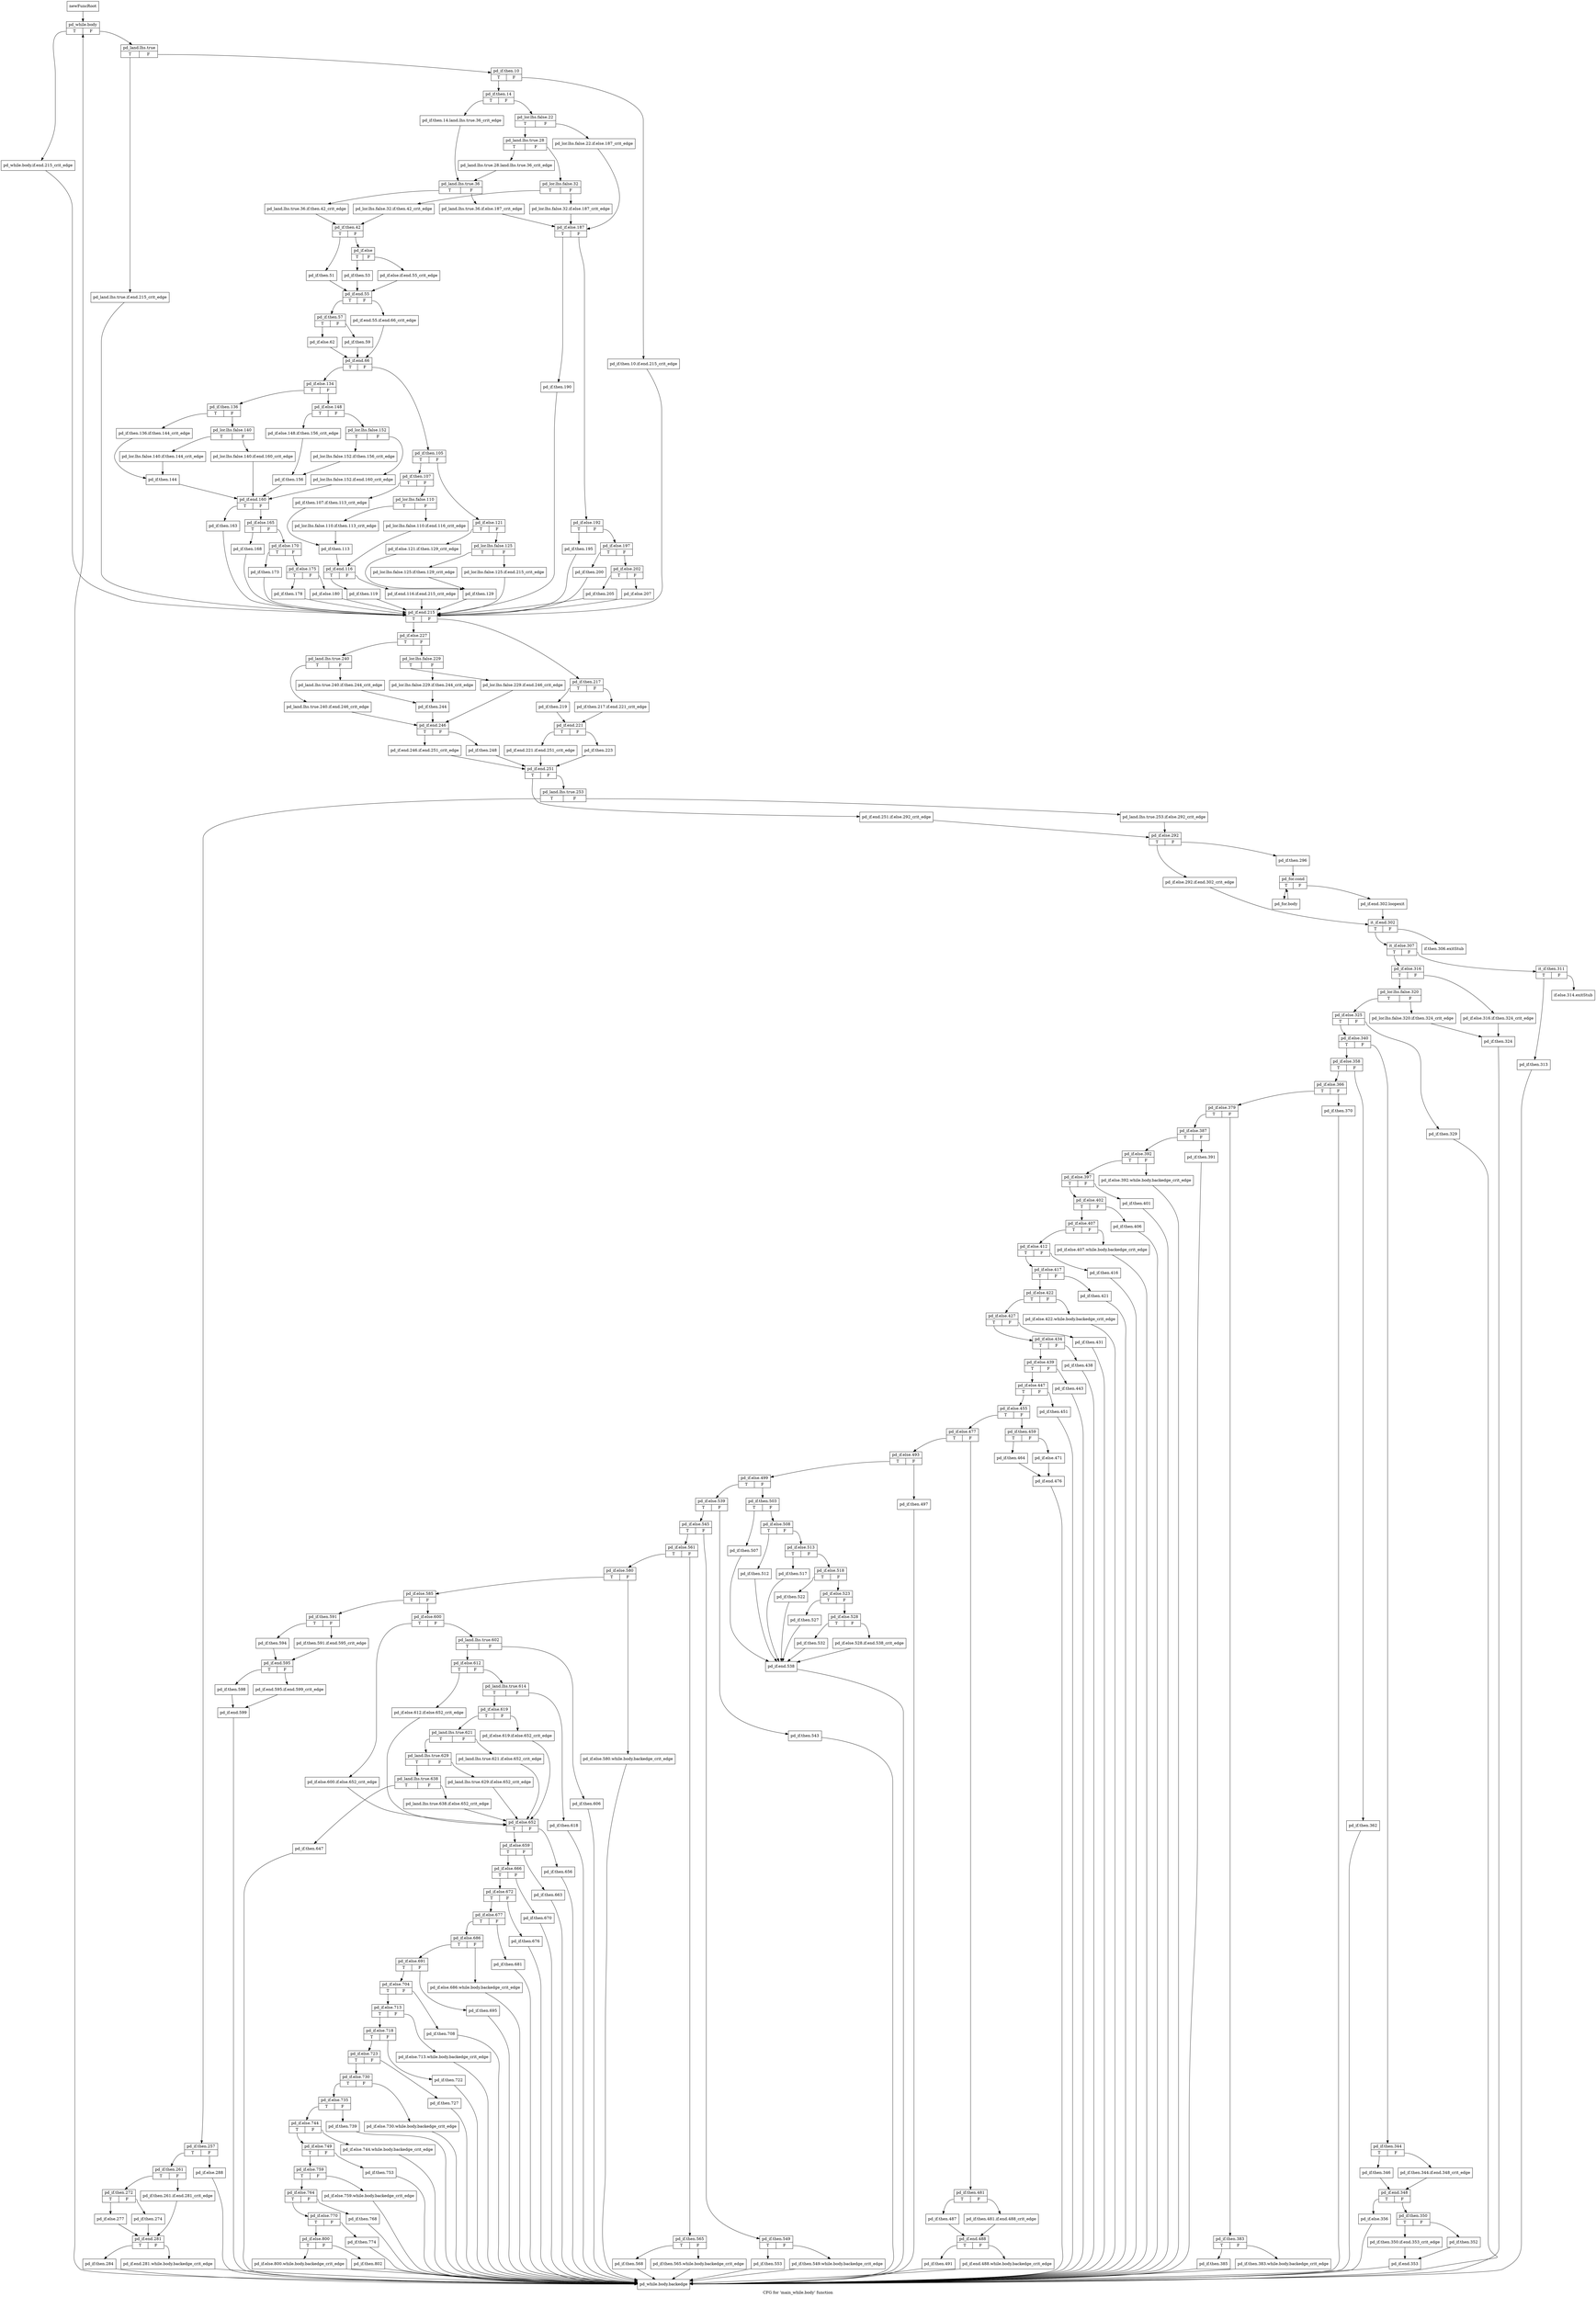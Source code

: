 digraph "CFG for 'main_while.body' function" {
	label="CFG for 'main_while.body' function";

	Node0x11a35a0 [shape=record,label="{newFuncRoot}"];
	Node0x11a35a0 -> Node0x11a3690;
	Node0x11a35f0 [shape=record,label="{if.then.306.exitStub}"];
	Node0x11a3640 [shape=record,label="{if.else.314.exitStub}"];
	Node0x11a3690 [shape=record,label="{pd_while.body|{<s0>T|<s1>F}}"];
	Node0x11a3690:s0 -> Node0x11a4e00;
	Node0x11a3690:s1 -> Node0x11a36e0;
	Node0x11a36e0 [shape=record,label="{pd_land.lhs.true|{<s0>T|<s1>F}}"];
	Node0x11a36e0:s0 -> Node0x11a4db0;
	Node0x11a36e0:s1 -> Node0x11a3730;
	Node0x11a3730 [shape=record,label="{pd_if.then.10|{<s0>T|<s1>F}}"];
	Node0x11a3730:s0 -> Node0x11a37d0;
	Node0x11a3730:s1 -> Node0x11a3780;
	Node0x11a3780 [shape=record,label="{pd_if.then.10.if.end.215_crit_edge}"];
	Node0x11a3780 -> Node0x11a4e50;
	Node0x11a37d0 [shape=record,label="{pd_if.then.14|{<s0>T|<s1>F}}"];
	Node0x11a37d0:s0 -> Node0x11a3a50;
	Node0x11a37d0:s1 -> Node0x11a3820;
	Node0x11a3820 [shape=record,label="{pd_lor.lhs.false.22|{<s0>T|<s1>F}}"];
	Node0x11a3820:s0 -> Node0x11a38c0;
	Node0x11a3820:s1 -> Node0x11a3870;
	Node0x11a3870 [shape=record,label="{pd_lor.lhs.false.22.if.else.187_crit_edge}"];
	Node0x11a3870 -> Node0x11a3b40;
	Node0x11a38c0 [shape=record,label="{pd_land.lhs.true.28|{<s0>T|<s1>F}}"];
	Node0x11a38c0:s0 -> Node0x11a3a00;
	Node0x11a38c0:s1 -> Node0x11a3910;
	Node0x11a3910 [shape=record,label="{pd_lor.lhs.false.32|{<s0>T|<s1>F}}"];
	Node0x11a3910:s0 -> Node0x11a39b0;
	Node0x11a3910:s1 -> Node0x11a3960;
	Node0x11a3960 [shape=record,label="{pd_lor.lhs.false.32.if.else.187_crit_edge}"];
	Node0x11a3960 -> Node0x11a3b40;
	Node0x11a39b0 [shape=record,label="{pd_lor.lhs.false.32.if.then.42_crit_edge}"];
	Node0x11a39b0 -> Node0x11a3e60;
	Node0x11a3a00 [shape=record,label="{pd_land.lhs.true.28.land.lhs.true.36_crit_edge}"];
	Node0x11a3a00 -> Node0x11a3aa0;
	Node0x11a3a50 [shape=record,label="{pd_if.then.14.land.lhs.true.36_crit_edge}"];
	Node0x11a3a50 -> Node0x11a3aa0;
	Node0x11a3aa0 [shape=record,label="{pd_land.lhs.true.36|{<s0>T|<s1>F}}"];
	Node0x11a3aa0:s0 -> Node0x11a3e10;
	Node0x11a3aa0:s1 -> Node0x11a3af0;
	Node0x11a3af0 [shape=record,label="{pd_land.lhs.true.36.if.else.187_crit_edge}"];
	Node0x11a3af0 -> Node0x11a3b40;
	Node0x11a3b40 [shape=record,label="{pd_if.else.187|{<s0>T|<s1>F}}"];
	Node0x11a3b40:s0 -> Node0x11a3dc0;
	Node0x11a3b40:s1 -> Node0x11a3b90;
	Node0x11a3b90 [shape=record,label="{pd_if.else.192|{<s0>T|<s1>F}}"];
	Node0x11a3b90:s0 -> Node0x11a3d70;
	Node0x11a3b90:s1 -> Node0x11a3be0;
	Node0x11a3be0 [shape=record,label="{pd_if.else.197|{<s0>T|<s1>F}}"];
	Node0x11a3be0:s0 -> Node0x11a3d20;
	Node0x11a3be0:s1 -> Node0x11a3c30;
	Node0x11a3c30 [shape=record,label="{pd_if.else.202|{<s0>T|<s1>F}}"];
	Node0x11a3c30:s0 -> Node0x11a3cd0;
	Node0x11a3c30:s1 -> Node0x11a3c80;
	Node0x11a3c80 [shape=record,label="{pd_if.else.207}"];
	Node0x11a3c80 -> Node0x11a4e50;
	Node0x11a3cd0 [shape=record,label="{pd_if.then.205}"];
	Node0x11a3cd0 -> Node0x11a4e50;
	Node0x11a3d20 [shape=record,label="{pd_if.then.200}"];
	Node0x11a3d20 -> Node0x11a4e50;
	Node0x11a3d70 [shape=record,label="{pd_if.then.195}"];
	Node0x11a3d70 -> Node0x11a4e50;
	Node0x11a3dc0 [shape=record,label="{pd_if.then.190}"];
	Node0x11a3dc0 -> Node0x11a4e50;
	Node0x11a3e10 [shape=record,label="{pd_land.lhs.true.36.if.then.42_crit_edge}"];
	Node0x11a3e10 -> Node0x11a3e60;
	Node0x11a3e60 [shape=record,label="{pd_if.then.42|{<s0>T|<s1>F}}"];
	Node0x11a3e60:s0 -> Node0x11a3fa0;
	Node0x11a3e60:s1 -> Node0x11a3eb0;
	Node0x11a3eb0 [shape=record,label="{pd_if.else|{<s0>T|<s1>F}}"];
	Node0x11a3eb0:s0 -> Node0x11a3f50;
	Node0x11a3eb0:s1 -> Node0x11a3f00;
	Node0x11a3f00 [shape=record,label="{pd_if.else.if.end.55_crit_edge}"];
	Node0x11a3f00 -> Node0x11a3ff0;
	Node0x11a3f50 [shape=record,label="{pd_if.then.53}"];
	Node0x11a3f50 -> Node0x11a3ff0;
	Node0x11a3fa0 [shape=record,label="{pd_if.then.51}"];
	Node0x11a3fa0 -> Node0x11a3ff0;
	Node0x11a3ff0 [shape=record,label="{pd_if.end.55|{<s0>T|<s1>F}}"];
	Node0x11a3ff0:s0 -> Node0x11a4090;
	Node0x11a3ff0:s1 -> Node0x11a4040;
	Node0x11a4040 [shape=record,label="{pd_if.end.55.if.end.66_crit_edge}"];
	Node0x11a4040 -> Node0x11a4180;
	Node0x11a4090 [shape=record,label="{pd_if.then.57|{<s0>T|<s1>F}}"];
	Node0x11a4090:s0 -> Node0x11a4130;
	Node0x11a4090:s1 -> Node0x11a40e0;
	Node0x11a40e0 [shape=record,label="{pd_if.then.59}"];
	Node0x11a40e0 -> Node0x11a4180;
	Node0x11a4130 [shape=record,label="{pd_if.else.62}"];
	Node0x11a4130 -> Node0x11a4180;
	Node0x11a4180 [shape=record,label="{pd_if.end.66|{<s0>T|<s1>F}}"];
	Node0x11a4180:s0 -> Node0x11a46d0;
	Node0x11a4180:s1 -> Node0x11a41d0;
	Node0x11a41d0 [shape=record,label="{pd_if.then.105|{<s0>T|<s1>F}}"];
	Node0x11a41d0:s0 -> Node0x11a4400;
	Node0x11a41d0:s1 -> Node0x11a4220;
	Node0x11a4220 [shape=record,label="{pd_if.else.121|{<s0>T|<s1>F}}"];
	Node0x11a4220:s0 -> Node0x11a4360;
	Node0x11a4220:s1 -> Node0x11a4270;
	Node0x11a4270 [shape=record,label="{pd_lor.lhs.false.125|{<s0>T|<s1>F}}"];
	Node0x11a4270:s0 -> Node0x11a4310;
	Node0x11a4270:s1 -> Node0x11a42c0;
	Node0x11a42c0 [shape=record,label="{pd_lor.lhs.false.125.if.end.215_crit_edge}"];
	Node0x11a42c0 -> Node0x11a4e50;
	Node0x11a4310 [shape=record,label="{pd_lor.lhs.false.125.if.then.129_crit_edge}"];
	Node0x11a4310 -> Node0x11a43b0;
	Node0x11a4360 [shape=record,label="{pd_if.else.121.if.then.129_crit_edge}"];
	Node0x11a4360 -> Node0x11a43b0;
	Node0x11a43b0 [shape=record,label="{pd_if.then.129}"];
	Node0x11a43b0 -> Node0x11a4e50;
	Node0x11a4400 [shape=record,label="{pd_if.then.107|{<s0>T|<s1>F}}"];
	Node0x11a4400:s0 -> Node0x11a4540;
	Node0x11a4400:s1 -> Node0x11a4450;
	Node0x11a4450 [shape=record,label="{pd_lor.lhs.false.110|{<s0>T|<s1>F}}"];
	Node0x11a4450:s0 -> Node0x11a44f0;
	Node0x11a4450:s1 -> Node0x11a44a0;
	Node0x11a44a0 [shape=record,label="{pd_lor.lhs.false.110.if.end.116_crit_edge}"];
	Node0x11a44a0 -> Node0x11a45e0;
	Node0x11a44f0 [shape=record,label="{pd_lor.lhs.false.110.if.then.113_crit_edge}"];
	Node0x11a44f0 -> Node0x11a4590;
	Node0x11a4540 [shape=record,label="{pd_if.then.107.if.then.113_crit_edge}"];
	Node0x11a4540 -> Node0x11a4590;
	Node0x11a4590 [shape=record,label="{pd_if.then.113}"];
	Node0x11a4590 -> Node0x11a45e0;
	Node0x11a45e0 [shape=record,label="{pd_if.end.116|{<s0>T|<s1>F}}"];
	Node0x11a45e0:s0 -> Node0x11a4680;
	Node0x11a45e0:s1 -> Node0x11a4630;
	Node0x11a4630 [shape=record,label="{pd_if.end.116.if.end.215_crit_edge}"];
	Node0x11a4630 -> Node0x11a4e50;
	Node0x11a4680 [shape=record,label="{pd_if.then.119}"];
	Node0x11a4680 -> Node0x11a4e50;
	Node0x11a46d0 [shape=record,label="{pd_if.else.134|{<s0>T|<s1>F}}"];
	Node0x11a46d0:s0 -> Node0x11a4900;
	Node0x11a46d0:s1 -> Node0x11a4720;
	Node0x11a4720 [shape=record,label="{pd_if.else.148|{<s0>T|<s1>F}}"];
	Node0x11a4720:s0 -> Node0x11a4860;
	Node0x11a4720:s1 -> Node0x11a4770;
	Node0x11a4770 [shape=record,label="{pd_lor.lhs.false.152|{<s0>T|<s1>F}}"];
	Node0x11a4770:s0 -> Node0x11a4810;
	Node0x11a4770:s1 -> Node0x11a47c0;
	Node0x11a47c0 [shape=record,label="{pd_lor.lhs.false.152.if.end.160_crit_edge}"];
	Node0x11a47c0 -> Node0x11a4ae0;
	Node0x11a4810 [shape=record,label="{pd_lor.lhs.false.152.if.then.156_crit_edge}"];
	Node0x11a4810 -> Node0x11a48b0;
	Node0x11a4860 [shape=record,label="{pd_if.else.148.if.then.156_crit_edge}"];
	Node0x11a4860 -> Node0x11a48b0;
	Node0x11a48b0 [shape=record,label="{pd_if.then.156}"];
	Node0x11a48b0 -> Node0x11a4ae0;
	Node0x11a4900 [shape=record,label="{pd_if.then.136|{<s0>T|<s1>F}}"];
	Node0x11a4900:s0 -> Node0x11a4a40;
	Node0x11a4900:s1 -> Node0x11a4950;
	Node0x11a4950 [shape=record,label="{pd_lor.lhs.false.140|{<s0>T|<s1>F}}"];
	Node0x11a4950:s0 -> Node0x11a49f0;
	Node0x11a4950:s1 -> Node0x11a49a0;
	Node0x11a49a0 [shape=record,label="{pd_lor.lhs.false.140.if.end.160_crit_edge}"];
	Node0x11a49a0 -> Node0x11a4ae0;
	Node0x11a49f0 [shape=record,label="{pd_lor.lhs.false.140.if.then.144_crit_edge}"];
	Node0x11a49f0 -> Node0x11a4a90;
	Node0x11a4a40 [shape=record,label="{pd_if.then.136.if.then.144_crit_edge}"];
	Node0x11a4a40 -> Node0x11a4a90;
	Node0x11a4a90 [shape=record,label="{pd_if.then.144}"];
	Node0x11a4a90 -> Node0x11a4ae0;
	Node0x11a4ae0 [shape=record,label="{pd_if.end.160|{<s0>T|<s1>F}}"];
	Node0x11a4ae0:s0 -> Node0x11a4d60;
	Node0x11a4ae0:s1 -> Node0x11a4b30;
	Node0x11a4b30 [shape=record,label="{pd_if.else.165|{<s0>T|<s1>F}}"];
	Node0x11a4b30:s0 -> Node0x11a4d10;
	Node0x11a4b30:s1 -> Node0x11a4b80;
	Node0x11a4b80 [shape=record,label="{pd_if.else.170|{<s0>T|<s1>F}}"];
	Node0x11a4b80:s0 -> Node0x11a4cc0;
	Node0x11a4b80:s1 -> Node0x11a4bd0;
	Node0x11a4bd0 [shape=record,label="{pd_if.else.175|{<s0>T|<s1>F}}"];
	Node0x11a4bd0:s0 -> Node0x11a4c70;
	Node0x11a4bd0:s1 -> Node0x11a4c20;
	Node0x11a4c20 [shape=record,label="{pd_if.else.180}"];
	Node0x11a4c20 -> Node0x11a4e50;
	Node0x11a4c70 [shape=record,label="{pd_if.then.178}"];
	Node0x11a4c70 -> Node0x11a4e50;
	Node0x11a4cc0 [shape=record,label="{pd_if.then.173}"];
	Node0x11a4cc0 -> Node0x11a4e50;
	Node0x11a4d10 [shape=record,label="{pd_if.then.168}"];
	Node0x11a4d10 -> Node0x11a4e50;
	Node0x11a4d60 [shape=record,label="{pd_if.then.163}"];
	Node0x11a4d60 -> Node0x11a4e50;
	Node0x11a4db0 [shape=record,label="{pd_land.lhs.true.if.end.215_crit_edge}"];
	Node0x11a4db0 -> Node0x11a4e50;
	Node0x11a4e00 [shape=record,label="{pd_while.body.if.end.215_crit_edge}"];
	Node0x11a4e00 -> Node0x11a4e50;
	Node0x11a4e50 [shape=record,label="{pd_if.end.215|{<s0>T|<s1>F}}"];
	Node0x11a4e50:s0 -> Node0x11a5080;
	Node0x11a4e50:s1 -> Node0x11a4ea0;
	Node0x11a4ea0 [shape=record,label="{pd_if.then.217|{<s0>T|<s1>F}}"];
	Node0x11a4ea0:s0 -> Node0x11a4f40;
	Node0x11a4ea0:s1 -> Node0x11a4ef0;
	Node0x11a4ef0 [shape=record,label="{pd_if.then.217.if.end.221_crit_edge}"];
	Node0x11a4ef0 -> Node0x11a4f90;
	Node0x11a4f40 [shape=record,label="{pd_if.then.219}"];
	Node0x11a4f40 -> Node0x11a4f90;
	Node0x11a4f90 [shape=record,label="{pd_if.end.221|{<s0>T|<s1>F}}"];
	Node0x11a4f90:s0 -> Node0x11a5030;
	Node0x11a4f90:s1 -> Node0x11a4fe0;
	Node0x11a4fe0 [shape=record,label="{pd_if.then.223}"];
	Node0x11a4fe0 -> Node0x11a53f0;
	Node0x11a5030 [shape=record,label="{pd_if.end.221.if.end.251_crit_edge}"];
	Node0x11a5030 -> Node0x11a53f0;
	Node0x11a5080 [shape=record,label="{pd_if.else.227|{<s0>T|<s1>F}}"];
	Node0x11a5080:s0 -> Node0x11a51c0;
	Node0x11a5080:s1 -> Node0x11a50d0;
	Node0x11a50d0 [shape=record,label="{pd_lor.lhs.false.229|{<s0>T|<s1>F}}"];
	Node0x11a50d0:s0 -> Node0x11a5170;
	Node0x11a50d0:s1 -> Node0x11a5120;
	Node0x11a5120 [shape=record,label="{pd_lor.lhs.false.229.if.then.244_crit_edge}"];
	Node0x11a5120 -> Node0x11a5260;
	Node0x11a5170 [shape=record,label="{pd_lor.lhs.false.229.if.end.246_crit_edge}"];
	Node0x11a5170 -> Node0x11a5300;
	Node0x11a51c0 [shape=record,label="{pd_land.lhs.true.240|{<s0>T|<s1>F}}"];
	Node0x11a51c0:s0 -> Node0x11a52b0;
	Node0x11a51c0:s1 -> Node0x11a5210;
	Node0x11a5210 [shape=record,label="{pd_land.lhs.true.240.if.then.244_crit_edge}"];
	Node0x11a5210 -> Node0x11a5260;
	Node0x11a5260 [shape=record,label="{pd_if.then.244}"];
	Node0x11a5260 -> Node0x11a5300;
	Node0x11a52b0 [shape=record,label="{pd_land.lhs.true.240.if.end.246_crit_edge}"];
	Node0x11a52b0 -> Node0x11a5300;
	Node0x11a5300 [shape=record,label="{pd_if.end.246|{<s0>T|<s1>F}}"];
	Node0x11a5300:s0 -> Node0x11a53a0;
	Node0x11a5300:s1 -> Node0x11a5350;
	Node0x11a5350 [shape=record,label="{pd_if.then.248}"];
	Node0x11a5350 -> Node0x11a53f0;
	Node0x11a53a0 [shape=record,label="{pd_if.end.246.if.end.251_crit_edge}"];
	Node0x11a53a0 -> Node0x11a53f0;
	Node0x11a53f0 [shape=record,label="{pd_if.end.251|{<s0>T|<s1>F}}"];
	Node0x11a53f0:s0 -> Node0x11a5800;
	Node0x11a53f0:s1 -> Node0x11a5440;
	Node0x11a5440 [shape=record,label="{pd_land.lhs.true.253|{<s0>T|<s1>F}}"];
	Node0x11a5440:s0 -> Node0x11a54e0;
	Node0x11a5440:s1 -> Node0x11a5490;
	Node0x11a5490 [shape=record,label="{pd_land.lhs.true.253.if.else.292_crit_edge}"];
	Node0x11a5490 -> Node0x11a5850;
	Node0x11a54e0 [shape=record,label="{pd_if.then.257|{<s0>T|<s1>F}}"];
	Node0x11a54e0:s0 -> Node0x11a5580;
	Node0x11a54e0:s1 -> Node0x11a5530;
	Node0x11a5530 [shape=record,label="{pd_if.else.288}"];
	Node0x11a5530 -> Node0x11a8b90;
	Node0x11a5580 [shape=record,label="{pd_if.then.261|{<s0>T|<s1>F}}"];
	Node0x11a5580:s0 -> Node0x11a5620;
	Node0x11a5580:s1 -> Node0x11a55d0;
	Node0x11a55d0 [shape=record,label="{pd_if.then.261.if.end.281_crit_edge}"];
	Node0x11a55d0 -> Node0x11a5710;
	Node0x11a5620 [shape=record,label="{pd_if.then.272|{<s0>T|<s1>F}}"];
	Node0x11a5620:s0 -> Node0x11a56c0;
	Node0x11a5620:s1 -> Node0x11a5670;
	Node0x11a5670 [shape=record,label="{pd_if.then.274}"];
	Node0x11a5670 -> Node0x11a5710;
	Node0x11a56c0 [shape=record,label="{pd_if.else.277}"];
	Node0x11a56c0 -> Node0x11a5710;
	Node0x11a5710 [shape=record,label="{pd_if.end.281|{<s0>T|<s1>F}}"];
	Node0x11a5710:s0 -> Node0x11a57b0;
	Node0x11a5710:s1 -> Node0x11a5760;
	Node0x11a5760 [shape=record,label="{pd_if.end.281.while.body.backedge_crit_edge}"];
	Node0x11a5760 -> Node0x11a8b90;
	Node0x11a57b0 [shape=record,label="{pd_if.then.284}"];
	Node0x11a57b0 -> Node0x11a8b90;
	Node0x11a5800 [shape=record,label="{pd_if.end.251.if.else.292_crit_edge}"];
	Node0x11a5800 -> Node0x11a5850;
	Node0x11a5850 [shape=record,label="{pd_if.else.292|{<s0>T|<s1>F}}"];
	Node0x11a5850:s0 -> Node0x11a59e0;
	Node0x11a5850:s1 -> Node0x11a58a0;
	Node0x11a58a0 [shape=record,label="{pd_if.then.296}"];
	Node0x11a58a0 -> Node0x11a58f0;
	Node0x11a58f0 [shape=record,label="{pd_for.cond|{<s0>T|<s1>F}}"];
	Node0x11a58f0:s0 -> Node0x11a5990;
	Node0x11a58f0:s1 -> Node0x11a5940;
	Node0x11a5940 [shape=record,label="{pd_if.end.302.loopexit}"];
	Node0x11a5940 -> Node0x11a5a30;
	Node0x11a5990 [shape=record,label="{pd_for.body}"];
	Node0x11a5990 -> Node0x11a58f0;
	Node0x11a59e0 [shape=record,label="{pd_if.else.292.if.end.302_crit_edge}"];
	Node0x11a59e0 -> Node0x11a5a30;
	Node0x11a5a30 [shape=record,label="{it_if.end.302|{<s0>T|<s1>F}}"];
	Node0x11a5a30:s0 -> Node0x11a5a80;
	Node0x11a5a30:s1 -> Node0x11a35f0;
	Node0x11a5a80 [shape=record,label="{it_if.else.307|{<s0>T|<s1>F}}"];
	Node0x11a5a80:s0 -> Node0x11a5b70;
	Node0x11a5a80:s1 -> Node0x11a5ad0;
	Node0x11a5ad0 [shape=record,label="{it_if.then.311|{<s0>T|<s1>F}}"];
	Node0x11a5ad0:s0 -> Node0x11a5b20;
	Node0x11a5ad0:s1 -> Node0x11a3640;
	Node0x11a5b20 [shape=record,label="{pd_if.then.313}"];
	Node0x11a5b20 -> Node0x11a8b90;
	Node0x11a5b70 [shape=record,label="{pd_if.else.316|{<s0>T|<s1>F}}"];
	Node0x11a5b70:s0 -> Node0x11a5c10;
	Node0x11a5b70:s1 -> Node0x11a5bc0;
	Node0x11a5bc0 [shape=record,label="{pd_if.else.316.if.then.324_crit_edge}"];
	Node0x11a5bc0 -> Node0x11a5cb0;
	Node0x11a5c10 [shape=record,label="{pd_lor.lhs.false.320|{<s0>T|<s1>F}}"];
	Node0x11a5c10:s0 -> Node0x11a5d00;
	Node0x11a5c10:s1 -> Node0x11a5c60;
	Node0x11a5c60 [shape=record,label="{pd_lor.lhs.false.320.if.then.324_crit_edge}"];
	Node0x11a5c60 -> Node0x11a5cb0;
	Node0x11a5cb0 [shape=record,label="{pd_if.then.324}"];
	Node0x11a5cb0 -> Node0x11a8b90;
	Node0x11a5d00 [shape=record,label="{pd_if.else.325|{<s0>T|<s1>F}}"];
	Node0x11a5d00:s0 -> Node0x11a5da0;
	Node0x11a5d00:s1 -> Node0x11a5d50;
	Node0x11a5d50 [shape=record,label="{pd_if.then.329}"];
	Node0x11a5d50 -> Node0x11a8b90;
	Node0x11a5da0 [shape=record,label="{pd_if.else.340|{<s0>T|<s1>F}}"];
	Node0x11a5da0:s0 -> Node0x11a60c0;
	Node0x11a5da0:s1 -> Node0x11a5df0;
	Node0x11a5df0 [shape=record,label="{pd_if.then.344|{<s0>T|<s1>F}}"];
	Node0x11a5df0:s0 -> Node0x11a5e90;
	Node0x11a5df0:s1 -> Node0x11a5e40;
	Node0x11a5e40 [shape=record,label="{pd_if.then.344.if.end.348_crit_edge}"];
	Node0x11a5e40 -> Node0x11a5ee0;
	Node0x11a5e90 [shape=record,label="{pd_if.then.346}"];
	Node0x11a5e90 -> Node0x11a5ee0;
	Node0x11a5ee0 [shape=record,label="{pd_if.end.348|{<s0>T|<s1>F}}"];
	Node0x11a5ee0:s0 -> Node0x11a6070;
	Node0x11a5ee0:s1 -> Node0x11a5f30;
	Node0x11a5f30 [shape=record,label="{pd_if.then.350|{<s0>T|<s1>F}}"];
	Node0x11a5f30:s0 -> Node0x11a5fd0;
	Node0x11a5f30:s1 -> Node0x11a5f80;
	Node0x11a5f80 [shape=record,label="{pd_if.then.352}"];
	Node0x11a5f80 -> Node0x11a6020;
	Node0x11a5fd0 [shape=record,label="{pd_if.then.350.if.end.353_crit_edge}"];
	Node0x11a5fd0 -> Node0x11a6020;
	Node0x11a6020 [shape=record,label="{pd_if.end.353}"];
	Node0x11a6020 -> Node0x11a8b90;
	Node0x11a6070 [shape=record,label="{pd_if.else.356}"];
	Node0x11a6070 -> Node0x11a8b90;
	Node0x11a60c0 [shape=record,label="{pd_if.else.358|{<s0>T|<s1>F}}"];
	Node0x11a60c0:s0 -> Node0x11a6160;
	Node0x11a60c0:s1 -> Node0x11a6110;
	Node0x11a6110 [shape=record,label="{pd_if.then.362}"];
	Node0x11a6110 -> Node0x11a8b90;
	Node0x11a6160 [shape=record,label="{pd_if.else.366|{<s0>T|<s1>F}}"];
	Node0x11a6160:s0 -> Node0x11a6200;
	Node0x11a6160:s1 -> Node0x11a61b0;
	Node0x11a61b0 [shape=record,label="{pd_if.then.370}"];
	Node0x11a61b0 -> Node0x11a8b90;
	Node0x11a6200 [shape=record,label="{pd_if.else.379|{<s0>T|<s1>F}}"];
	Node0x11a6200:s0 -> Node0x11a6340;
	Node0x11a6200:s1 -> Node0x11a6250;
	Node0x11a6250 [shape=record,label="{pd_if.then.383|{<s0>T|<s1>F}}"];
	Node0x11a6250:s0 -> Node0x11a62f0;
	Node0x11a6250:s1 -> Node0x11a62a0;
	Node0x11a62a0 [shape=record,label="{pd_if.then.383.while.body.backedge_crit_edge}"];
	Node0x11a62a0 -> Node0x11a8b90;
	Node0x11a62f0 [shape=record,label="{pd_if.then.385}"];
	Node0x11a62f0 -> Node0x11a8b90;
	Node0x11a6340 [shape=record,label="{pd_if.else.387|{<s0>T|<s1>F}}"];
	Node0x11a6340:s0 -> Node0x11a63e0;
	Node0x11a6340:s1 -> Node0x11a6390;
	Node0x11a6390 [shape=record,label="{pd_if.then.391}"];
	Node0x11a6390 -> Node0x11a8b90;
	Node0x11a63e0 [shape=record,label="{pd_if.else.392|{<s0>T|<s1>F}}"];
	Node0x11a63e0:s0 -> Node0x11a6480;
	Node0x11a63e0:s1 -> Node0x11a6430;
	Node0x11a6430 [shape=record,label="{pd_if.else.392.while.body.backedge_crit_edge}"];
	Node0x11a6430 -> Node0x11a8b90;
	Node0x11a6480 [shape=record,label="{pd_if.else.397|{<s0>T|<s1>F}}"];
	Node0x11a6480:s0 -> Node0x11a6520;
	Node0x11a6480:s1 -> Node0x11a64d0;
	Node0x11a64d0 [shape=record,label="{pd_if.then.401}"];
	Node0x11a64d0 -> Node0x11a8b90;
	Node0x11a6520 [shape=record,label="{pd_if.else.402|{<s0>T|<s1>F}}"];
	Node0x11a6520:s0 -> Node0x11a65c0;
	Node0x11a6520:s1 -> Node0x11a6570;
	Node0x11a6570 [shape=record,label="{pd_if.then.406}"];
	Node0x11a6570 -> Node0x11a8b90;
	Node0x11a65c0 [shape=record,label="{pd_if.else.407|{<s0>T|<s1>F}}"];
	Node0x11a65c0:s0 -> Node0x11a6660;
	Node0x11a65c0:s1 -> Node0x11a6610;
	Node0x11a6610 [shape=record,label="{pd_if.else.407.while.body.backedge_crit_edge}"];
	Node0x11a6610 -> Node0x11a8b90;
	Node0x11a6660 [shape=record,label="{pd_if.else.412|{<s0>T|<s1>F}}"];
	Node0x11a6660:s0 -> Node0x11a6700;
	Node0x11a6660:s1 -> Node0x11a66b0;
	Node0x11a66b0 [shape=record,label="{pd_if.then.416}"];
	Node0x11a66b0 -> Node0x11a8b90;
	Node0x11a6700 [shape=record,label="{pd_if.else.417|{<s0>T|<s1>F}}"];
	Node0x11a6700:s0 -> Node0x11a67a0;
	Node0x11a6700:s1 -> Node0x11a6750;
	Node0x11a6750 [shape=record,label="{pd_if.then.421}"];
	Node0x11a6750 -> Node0x11a8b90;
	Node0x11a67a0 [shape=record,label="{pd_if.else.422|{<s0>T|<s1>F}}"];
	Node0x11a67a0:s0 -> Node0x11a6840;
	Node0x11a67a0:s1 -> Node0x11a67f0;
	Node0x11a67f0 [shape=record,label="{pd_if.else.422.while.body.backedge_crit_edge}"];
	Node0x11a67f0 -> Node0x11a8b90;
	Node0x11a6840 [shape=record,label="{pd_if.else.427|{<s0>T|<s1>F}}"];
	Node0x11a6840:s0 -> Node0x11a68e0;
	Node0x11a6840:s1 -> Node0x11a6890;
	Node0x11a6890 [shape=record,label="{pd_if.then.431}"];
	Node0x11a6890 -> Node0x11a8b90;
	Node0x11a68e0 [shape=record,label="{pd_if.else.434|{<s0>T|<s1>F}}"];
	Node0x11a68e0:s0 -> Node0x11a6980;
	Node0x11a68e0:s1 -> Node0x11a6930;
	Node0x11a6930 [shape=record,label="{pd_if.then.438}"];
	Node0x11a6930 -> Node0x11a8b90;
	Node0x11a6980 [shape=record,label="{pd_if.else.439|{<s0>T|<s1>F}}"];
	Node0x11a6980:s0 -> Node0x11a6a20;
	Node0x11a6980:s1 -> Node0x11a69d0;
	Node0x11a69d0 [shape=record,label="{pd_if.then.443}"];
	Node0x11a69d0 -> Node0x11a8b90;
	Node0x11a6a20 [shape=record,label="{pd_if.else.447|{<s0>T|<s1>F}}"];
	Node0x11a6a20:s0 -> Node0x11a6ac0;
	Node0x11a6a20:s1 -> Node0x11a6a70;
	Node0x11a6a70 [shape=record,label="{pd_if.then.451}"];
	Node0x11a6a70 -> Node0x11a8b90;
	Node0x11a6ac0 [shape=record,label="{pd_if.else.455|{<s0>T|<s1>F}}"];
	Node0x11a6ac0:s0 -> Node0x11a6c50;
	Node0x11a6ac0:s1 -> Node0x11a6b10;
	Node0x11a6b10 [shape=record,label="{pd_if.then.459|{<s0>T|<s1>F}}"];
	Node0x11a6b10:s0 -> Node0x11a6bb0;
	Node0x11a6b10:s1 -> Node0x11a6b60;
	Node0x11a6b60 [shape=record,label="{pd_if.else.471}"];
	Node0x11a6b60 -> Node0x11a6c00;
	Node0x11a6bb0 [shape=record,label="{pd_if.then.464}"];
	Node0x11a6bb0 -> Node0x11a6c00;
	Node0x11a6c00 [shape=record,label="{pd_if.end.476}"];
	Node0x11a6c00 -> Node0x11a8b90;
	Node0x11a6c50 [shape=record,label="{pd_if.else.477|{<s0>T|<s1>F}}"];
	Node0x11a6c50:s0 -> Node0x11a6e80;
	Node0x11a6c50:s1 -> Node0x11a6ca0;
	Node0x11a6ca0 [shape=record,label="{pd_if.then.481|{<s0>T|<s1>F}}"];
	Node0x11a6ca0:s0 -> Node0x11a6d40;
	Node0x11a6ca0:s1 -> Node0x11a6cf0;
	Node0x11a6cf0 [shape=record,label="{pd_if.then.481.if.end.488_crit_edge}"];
	Node0x11a6cf0 -> Node0x11a6d90;
	Node0x11a6d40 [shape=record,label="{pd_if.then.487}"];
	Node0x11a6d40 -> Node0x11a6d90;
	Node0x11a6d90 [shape=record,label="{pd_if.end.488|{<s0>T|<s1>F}}"];
	Node0x11a6d90:s0 -> Node0x11a6e30;
	Node0x11a6d90:s1 -> Node0x11a6de0;
	Node0x11a6de0 [shape=record,label="{pd_if.end.488.while.body.backedge_crit_edge}"];
	Node0x11a6de0 -> Node0x11a8b90;
	Node0x11a6e30 [shape=record,label="{pd_if.then.491}"];
	Node0x11a6e30 -> Node0x11a8b90;
	Node0x11a6e80 [shape=record,label="{pd_if.else.493|{<s0>T|<s1>F}}"];
	Node0x11a6e80:s0 -> Node0x11a6f20;
	Node0x11a6e80:s1 -> Node0x11a6ed0;
	Node0x11a6ed0 [shape=record,label="{pd_if.then.497}"];
	Node0x11a6ed0 -> Node0x11a8b90;
	Node0x11a6f20 [shape=record,label="{pd_if.else.499|{<s0>T|<s1>F}}"];
	Node0x11a6f20:s0 -> Node0x11a73d0;
	Node0x11a6f20:s1 -> Node0x11a6f70;
	Node0x11a6f70 [shape=record,label="{pd_if.then.503|{<s0>T|<s1>F}}"];
	Node0x11a6f70:s0 -> Node0x11a7330;
	Node0x11a6f70:s1 -> Node0x11a6fc0;
	Node0x11a6fc0 [shape=record,label="{pd_if.else.508|{<s0>T|<s1>F}}"];
	Node0x11a6fc0:s0 -> Node0x11a72e0;
	Node0x11a6fc0:s1 -> Node0x11a7010;
	Node0x11a7010 [shape=record,label="{pd_if.else.513|{<s0>T|<s1>F}}"];
	Node0x11a7010:s0 -> Node0x11a7290;
	Node0x11a7010:s1 -> Node0x11a7060;
	Node0x11a7060 [shape=record,label="{pd_if.else.518|{<s0>T|<s1>F}}"];
	Node0x11a7060:s0 -> Node0x11a7240;
	Node0x11a7060:s1 -> Node0x11a70b0;
	Node0x11a70b0 [shape=record,label="{pd_if.else.523|{<s0>T|<s1>F}}"];
	Node0x11a70b0:s0 -> Node0x11a71f0;
	Node0x11a70b0:s1 -> Node0x11a7100;
	Node0x11a7100 [shape=record,label="{pd_if.else.528|{<s0>T|<s1>F}}"];
	Node0x11a7100:s0 -> Node0x11a71a0;
	Node0x11a7100:s1 -> Node0x11a7150;
	Node0x11a7150 [shape=record,label="{pd_if.else.528.if.end.538_crit_edge}"];
	Node0x11a7150 -> Node0x11a7380;
	Node0x11a71a0 [shape=record,label="{pd_if.then.532}"];
	Node0x11a71a0 -> Node0x11a7380;
	Node0x11a71f0 [shape=record,label="{pd_if.then.527}"];
	Node0x11a71f0 -> Node0x11a7380;
	Node0x11a7240 [shape=record,label="{pd_if.then.522}"];
	Node0x11a7240 -> Node0x11a7380;
	Node0x11a7290 [shape=record,label="{pd_if.then.517}"];
	Node0x11a7290 -> Node0x11a7380;
	Node0x11a72e0 [shape=record,label="{pd_if.then.512}"];
	Node0x11a72e0 -> Node0x11a7380;
	Node0x11a7330 [shape=record,label="{pd_if.then.507}"];
	Node0x11a7330 -> Node0x11a7380;
	Node0x11a7380 [shape=record,label="{pd_if.end.538}"];
	Node0x11a7380 -> Node0x11a8b90;
	Node0x11a73d0 [shape=record,label="{pd_if.else.539|{<s0>T|<s1>F}}"];
	Node0x11a73d0:s0 -> Node0x11a7470;
	Node0x11a73d0:s1 -> Node0x11a7420;
	Node0x11a7420 [shape=record,label="{pd_if.then.543}"];
	Node0x11a7420 -> Node0x11a8b90;
	Node0x11a7470 [shape=record,label="{pd_if.else.545|{<s0>T|<s1>F}}"];
	Node0x11a7470:s0 -> Node0x11a75b0;
	Node0x11a7470:s1 -> Node0x11a74c0;
	Node0x11a74c0 [shape=record,label="{pd_if.then.549|{<s0>T|<s1>F}}"];
	Node0x11a74c0:s0 -> Node0x11a7560;
	Node0x11a74c0:s1 -> Node0x11a7510;
	Node0x11a7510 [shape=record,label="{pd_if.then.549.while.body.backedge_crit_edge}"];
	Node0x11a7510 -> Node0x11a8b90;
	Node0x11a7560 [shape=record,label="{pd_if.then.553}"];
	Node0x11a7560 -> Node0x11a8b90;
	Node0x11a75b0 [shape=record,label="{pd_if.else.561|{<s0>T|<s1>F}}"];
	Node0x11a75b0:s0 -> Node0x11a76f0;
	Node0x11a75b0:s1 -> Node0x11a7600;
	Node0x11a7600 [shape=record,label="{pd_if.then.565|{<s0>T|<s1>F}}"];
	Node0x11a7600:s0 -> Node0x11a76a0;
	Node0x11a7600:s1 -> Node0x11a7650;
	Node0x11a7650 [shape=record,label="{pd_if.then.565.while.body.backedge_crit_edge}"];
	Node0x11a7650 -> Node0x11a8b90;
	Node0x11a76a0 [shape=record,label="{pd_if.then.568}"];
	Node0x11a76a0 -> Node0x11a8b90;
	Node0x11a76f0 [shape=record,label="{pd_if.else.580|{<s0>T|<s1>F}}"];
	Node0x11a76f0:s0 -> Node0x11a7790;
	Node0x11a76f0:s1 -> Node0x11a7740;
	Node0x11a7740 [shape=record,label="{pd_if.else.580.while.body.backedge_crit_edge}"];
	Node0x11a7740 -> Node0x11a8b90;
	Node0x11a7790 [shape=record,label="{pd_if.else.585|{<s0>T|<s1>F}}"];
	Node0x11a7790:s0 -> Node0x11a8960;
	Node0x11a7790:s1 -> Node0x11a77e0;
	Node0x11a77e0 [shape=record,label="{pd_if.else.600|{<s0>T|<s1>F}}"];
	Node0x11a77e0:s0 -> Node0x11a7ce0;
	Node0x11a77e0:s1 -> Node0x11a7830;
	Node0x11a7830 [shape=record,label="{pd_land.lhs.true.602|{<s0>T|<s1>F}}"];
	Node0x11a7830:s0 -> Node0x11a78d0;
	Node0x11a7830:s1 -> Node0x11a7880;
	Node0x11a7880 [shape=record,label="{pd_if.then.606}"];
	Node0x11a7880 -> Node0x11a8b90;
	Node0x11a78d0 [shape=record,label="{pd_if.else.612|{<s0>T|<s1>F}}"];
	Node0x11a78d0:s0 -> Node0x11a7c90;
	Node0x11a78d0:s1 -> Node0x11a7920;
	Node0x11a7920 [shape=record,label="{pd_land.lhs.true.614|{<s0>T|<s1>F}}"];
	Node0x11a7920:s0 -> Node0x11a79c0;
	Node0x11a7920:s1 -> Node0x11a7970;
	Node0x11a7970 [shape=record,label="{pd_if.then.618}"];
	Node0x11a7970 -> Node0x11a8b90;
	Node0x11a79c0 [shape=record,label="{pd_if.else.619|{<s0>T|<s1>F}}"];
	Node0x11a79c0:s0 -> Node0x11a7a60;
	Node0x11a79c0:s1 -> Node0x11a7a10;
	Node0x11a7a10 [shape=record,label="{pd_if.else.619.if.else.652_crit_edge}"];
	Node0x11a7a10 -> Node0x11a7d30;
	Node0x11a7a60 [shape=record,label="{pd_land.lhs.true.621|{<s0>T|<s1>F}}"];
	Node0x11a7a60:s0 -> Node0x11a7b00;
	Node0x11a7a60:s1 -> Node0x11a7ab0;
	Node0x11a7ab0 [shape=record,label="{pd_land.lhs.true.621.if.else.652_crit_edge}"];
	Node0x11a7ab0 -> Node0x11a7d30;
	Node0x11a7b00 [shape=record,label="{pd_land.lhs.true.629|{<s0>T|<s1>F}}"];
	Node0x11a7b00:s0 -> Node0x11a7ba0;
	Node0x11a7b00:s1 -> Node0x11a7b50;
	Node0x11a7b50 [shape=record,label="{pd_land.lhs.true.629.if.else.652_crit_edge}"];
	Node0x11a7b50 -> Node0x11a7d30;
	Node0x11a7ba0 [shape=record,label="{pd_land.lhs.true.638|{<s0>T|<s1>F}}"];
	Node0x11a7ba0:s0 -> Node0x11a7c40;
	Node0x11a7ba0:s1 -> Node0x11a7bf0;
	Node0x11a7bf0 [shape=record,label="{pd_land.lhs.true.638.if.else.652_crit_edge}"];
	Node0x11a7bf0 -> Node0x11a7d30;
	Node0x11a7c40 [shape=record,label="{pd_if.then.647}"];
	Node0x11a7c40 -> Node0x11a8b90;
	Node0x11a7c90 [shape=record,label="{pd_if.else.612.if.else.652_crit_edge}"];
	Node0x11a7c90 -> Node0x11a7d30;
	Node0x11a7ce0 [shape=record,label="{pd_if.else.600.if.else.652_crit_edge}"];
	Node0x11a7ce0 -> Node0x11a7d30;
	Node0x11a7d30 [shape=record,label="{pd_if.else.652|{<s0>T|<s1>F}}"];
	Node0x11a7d30:s0 -> Node0x11a7dd0;
	Node0x11a7d30:s1 -> Node0x11a7d80;
	Node0x11a7d80 [shape=record,label="{pd_if.then.656}"];
	Node0x11a7d80 -> Node0x11a8b90;
	Node0x11a7dd0 [shape=record,label="{pd_if.else.659|{<s0>T|<s1>F}}"];
	Node0x11a7dd0:s0 -> Node0x11a7e70;
	Node0x11a7dd0:s1 -> Node0x11a7e20;
	Node0x11a7e20 [shape=record,label="{pd_if.then.663}"];
	Node0x11a7e20 -> Node0x11a8b90;
	Node0x11a7e70 [shape=record,label="{pd_if.else.666|{<s0>T|<s1>F}}"];
	Node0x11a7e70:s0 -> Node0x11a7f10;
	Node0x11a7e70:s1 -> Node0x11a7ec0;
	Node0x11a7ec0 [shape=record,label="{pd_if.then.670}"];
	Node0x11a7ec0 -> Node0x11a8b90;
	Node0x11a7f10 [shape=record,label="{pd_if.else.672|{<s0>T|<s1>F}}"];
	Node0x11a7f10:s0 -> Node0x11a7fb0;
	Node0x11a7f10:s1 -> Node0x11a7f60;
	Node0x11a7f60 [shape=record,label="{pd_if.then.676}"];
	Node0x11a7f60 -> Node0x11a8b90;
	Node0x11a7fb0 [shape=record,label="{pd_if.else.677|{<s0>T|<s1>F}}"];
	Node0x11a7fb0:s0 -> Node0x11a8050;
	Node0x11a7fb0:s1 -> Node0x11a8000;
	Node0x11a8000 [shape=record,label="{pd_if.then.681}"];
	Node0x11a8000 -> Node0x11a8b90;
	Node0x11a8050 [shape=record,label="{pd_if.else.686|{<s0>T|<s1>F}}"];
	Node0x11a8050:s0 -> Node0x11a80f0;
	Node0x11a8050:s1 -> Node0x11a80a0;
	Node0x11a80a0 [shape=record,label="{pd_if.else.686.while.body.backedge_crit_edge}"];
	Node0x11a80a0 -> Node0x11a8b90;
	Node0x11a80f0 [shape=record,label="{pd_if.else.691|{<s0>T|<s1>F}}"];
	Node0x11a80f0:s0 -> Node0x11a8190;
	Node0x11a80f0:s1 -> Node0x11a8140;
	Node0x11a8140 [shape=record,label="{pd_if.then.695}"];
	Node0x11a8140 -> Node0x11a8b90;
	Node0x11a8190 [shape=record,label="{pd_if.else.704|{<s0>T|<s1>F}}"];
	Node0x11a8190:s0 -> Node0x11a8230;
	Node0x11a8190:s1 -> Node0x11a81e0;
	Node0x11a81e0 [shape=record,label="{pd_if.then.708}"];
	Node0x11a81e0 -> Node0x11a8b90;
	Node0x11a8230 [shape=record,label="{pd_if.else.713|{<s0>T|<s1>F}}"];
	Node0x11a8230:s0 -> Node0x11a82d0;
	Node0x11a8230:s1 -> Node0x11a8280;
	Node0x11a8280 [shape=record,label="{pd_if.else.713.while.body.backedge_crit_edge}"];
	Node0x11a8280 -> Node0x11a8b90;
	Node0x11a82d0 [shape=record,label="{pd_if.else.718|{<s0>T|<s1>F}}"];
	Node0x11a82d0:s0 -> Node0x11a8370;
	Node0x11a82d0:s1 -> Node0x11a8320;
	Node0x11a8320 [shape=record,label="{pd_if.then.722}"];
	Node0x11a8320 -> Node0x11a8b90;
	Node0x11a8370 [shape=record,label="{pd_if.else.723|{<s0>T|<s1>F}}"];
	Node0x11a8370:s0 -> Node0x11a8410;
	Node0x11a8370:s1 -> Node0x11a83c0;
	Node0x11a83c0 [shape=record,label="{pd_if.then.727}"];
	Node0x11a83c0 -> Node0x11a8b90;
	Node0x11a8410 [shape=record,label="{pd_if.else.730|{<s0>T|<s1>F}}"];
	Node0x11a8410:s0 -> Node0x11a84b0;
	Node0x11a8410:s1 -> Node0x11a8460;
	Node0x11a8460 [shape=record,label="{pd_if.else.730.while.body.backedge_crit_edge}"];
	Node0x11a8460 -> Node0x11a8b90;
	Node0x11a84b0 [shape=record,label="{pd_if.else.735|{<s0>T|<s1>F}}"];
	Node0x11a84b0:s0 -> Node0x11a8550;
	Node0x11a84b0:s1 -> Node0x11a8500;
	Node0x11a8500 [shape=record,label="{pd_if.then.739}"];
	Node0x11a8500 -> Node0x11a8b90;
	Node0x11a8550 [shape=record,label="{pd_if.else.744|{<s0>T|<s1>F}}"];
	Node0x11a8550:s0 -> Node0x11a85f0;
	Node0x11a8550:s1 -> Node0x11a85a0;
	Node0x11a85a0 [shape=record,label="{pd_if.else.744.while.body.backedge_crit_edge}"];
	Node0x11a85a0 -> Node0x11a8b90;
	Node0x11a85f0 [shape=record,label="{pd_if.else.749|{<s0>T|<s1>F}}"];
	Node0x11a85f0:s0 -> Node0x11a8690;
	Node0x11a85f0:s1 -> Node0x11a8640;
	Node0x11a8640 [shape=record,label="{pd_if.then.753}"];
	Node0x11a8640 -> Node0x11a8b90;
	Node0x11a8690 [shape=record,label="{pd_if.else.759|{<s0>T|<s1>F}}"];
	Node0x11a8690:s0 -> Node0x11a8730;
	Node0x11a8690:s1 -> Node0x11a86e0;
	Node0x11a86e0 [shape=record,label="{pd_if.else.759.while.body.backedge_crit_edge}"];
	Node0x11a86e0 -> Node0x11a8b90;
	Node0x11a8730 [shape=record,label="{pd_if.else.764|{<s0>T|<s1>F}}"];
	Node0x11a8730:s0 -> Node0x11a87d0;
	Node0x11a8730:s1 -> Node0x11a8780;
	Node0x11a8780 [shape=record,label="{pd_if.then.768}"];
	Node0x11a8780 -> Node0x11a8b90;
	Node0x11a87d0 [shape=record,label="{pd_if.else.770|{<s0>T|<s1>F}}"];
	Node0x11a87d0:s0 -> Node0x11a8870;
	Node0x11a87d0:s1 -> Node0x11a8820;
	Node0x11a8820 [shape=record,label="{pd_if.then.774}"];
	Node0x11a8820 -> Node0x11a8b90;
	Node0x11a8870 [shape=record,label="{pd_if.else.800|{<s0>T|<s1>F}}"];
	Node0x11a8870:s0 -> Node0x11a8910;
	Node0x11a8870:s1 -> Node0x11a88c0;
	Node0x11a88c0 [shape=record,label="{pd_if.then.802}"];
	Node0x11a88c0 -> Node0x11a8b90;
	Node0x11a8910 [shape=record,label="{pd_if.else.800.while.body.backedge_crit_edge}"];
	Node0x11a8910 -> Node0x11a8b90;
	Node0x11a8960 [shape=record,label="{pd_if.then.591|{<s0>T|<s1>F}}"];
	Node0x11a8960:s0 -> Node0x11a8a00;
	Node0x11a8960:s1 -> Node0x11a89b0;
	Node0x11a89b0 [shape=record,label="{pd_if.then.591.if.end.595_crit_edge}"];
	Node0x11a89b0 -> Node0x11a8a50;
	Node0x11a8a00 [shape=record,label="{pd_if.then.594}"];
	Node0x11a8a00 -> Node0x11a8a50;
	Node0x11a8a50 [shape=record,label="{pd_if.end.595|{<s0>T|<s1>F}}"];
	Node0x11a8a50:s0 -> Node0x11a8af0;
	Node0x11a8a50:s1 -> Node0x11a8aa0;
	Node0x11a8aa0 [shape=record,label="{pd_if.end.595.if.end.599_crit_edge}"];
	Node0x11a8aa0 -> Node0x11a8b40;
	Node0x11a8af0 [shape=record,label="{pd_if.then.598}"];
	Node0x11a8af0 -> Node0x11a8b40;
	Node0x11a8b40 [shape=record,label="{pd_if.end.599}"];
	Node0x11a8b40 -> Node0x11a8b90;
	Node0x11a8b90 [shape=record,label="{pd_while.body.backedge}"];
	Node0x11a8b90 -> Node0x11a3690;
}
